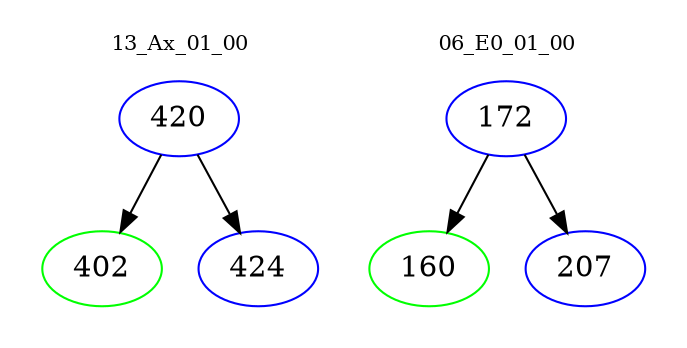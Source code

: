 digraph{
subgraph cluster_0 {
color = white
label = "13_Ax_01_00";
fontsize=10;
T0_420 [label="420", color="blue"]
T0_420 -> T0_402 [color="black"]
T0_402 [label="402", color="green"]
T0_420 -> T0_424 [color="black"]
T0_424 [label="424", color="blue"]
}
subgraph cluster_1 {
color = white
label = "06_E0_01_00";
fontsize=10;
T1_172 [label="172", color="blue"]
T1_172 -> T1_160 [color="black"]
T1_160 [label="160", color="green"]
T1_172 -> T1_207 [color="black"]
T1_207 [label="207", color="blue"]
}
}
